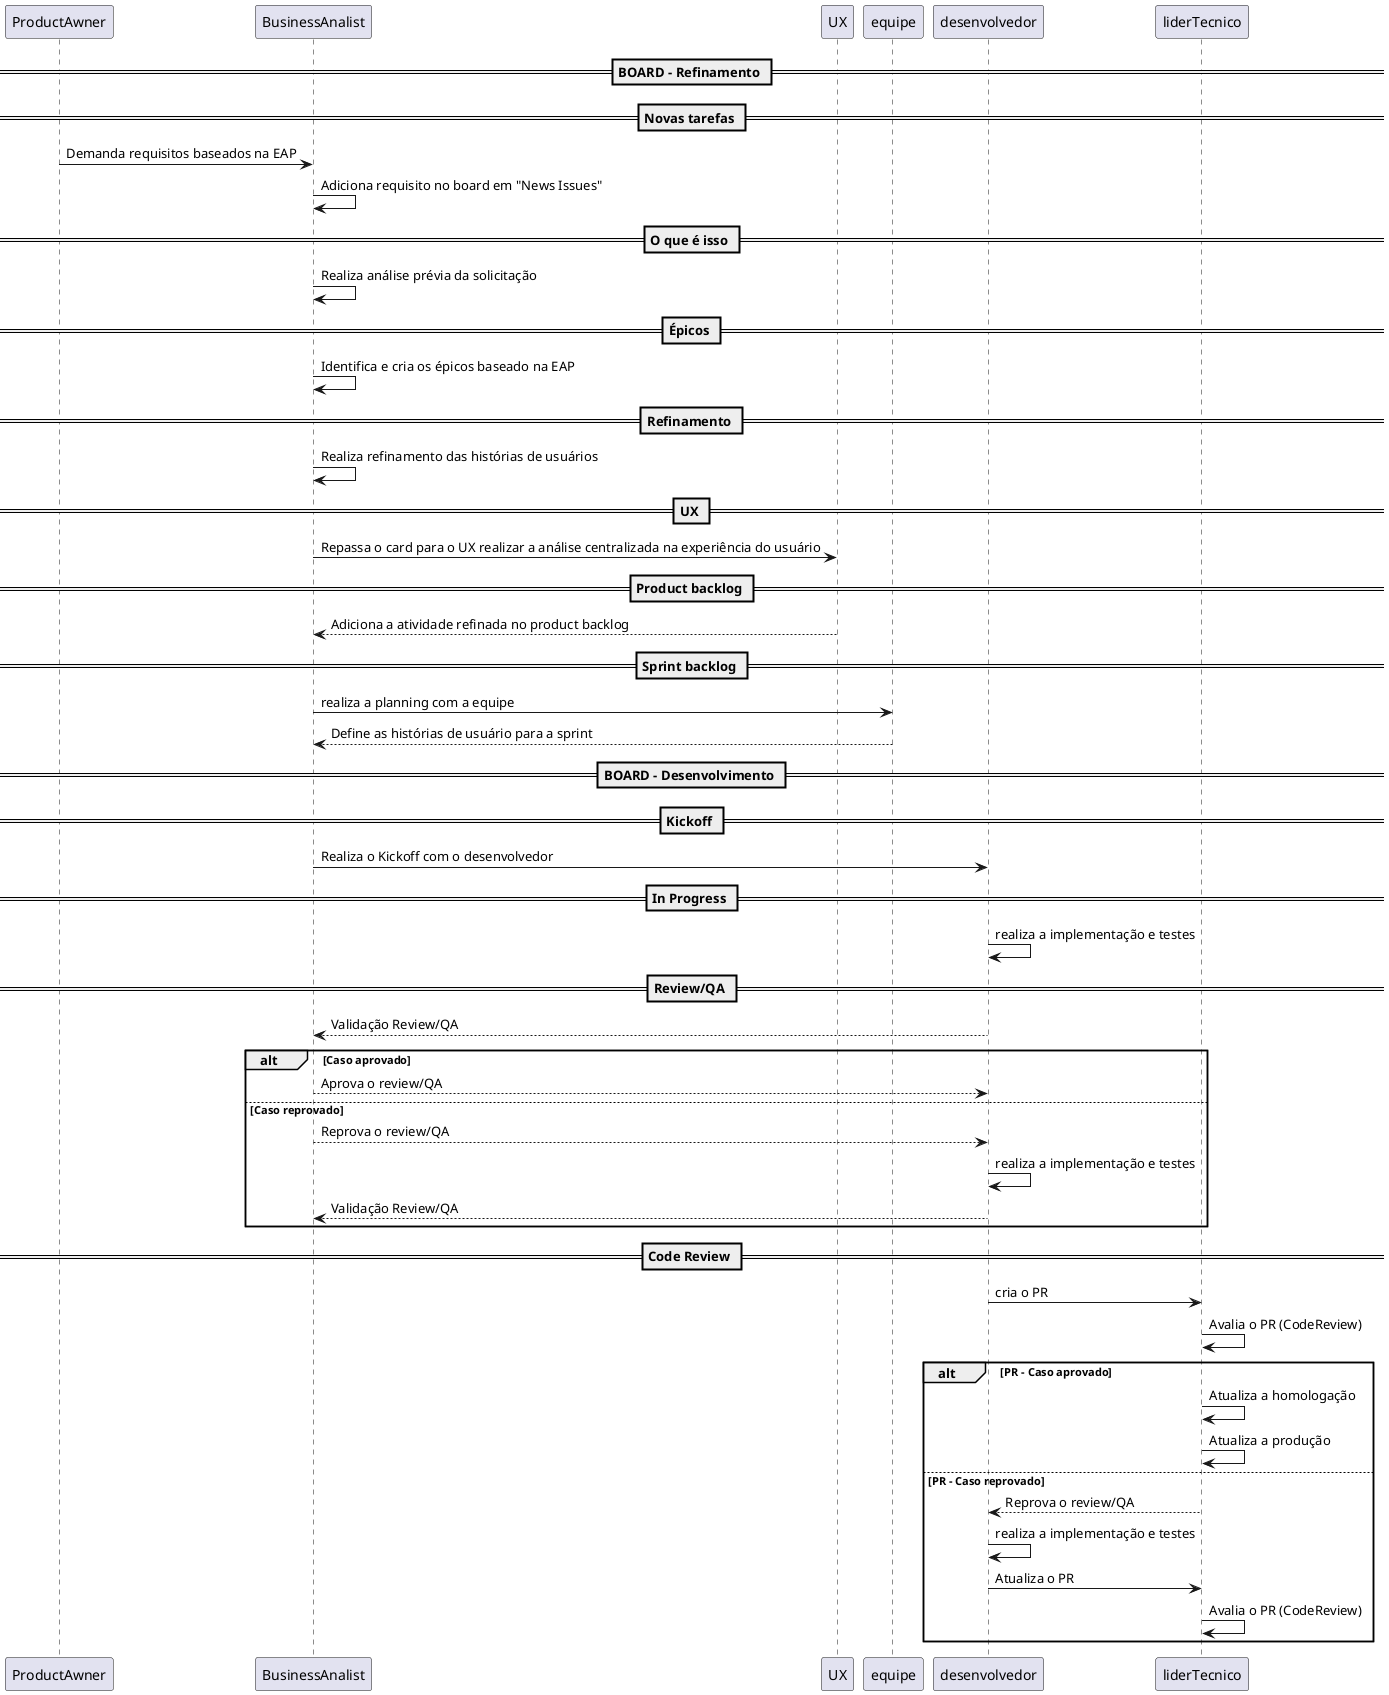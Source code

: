 @startuml

==  BOARD - Refinamento ==
== Novas tarefas ==
ProductAwner -> BusinessAnalist: Demanda requisitos baseados na EAP
BusinessAnalist -> BusinessAnalist: Adiciona requisito no board em "News Issues"
== O que é isso == 
BusinessAnalist -> BusinessAnalist: Realiza análise prévia da solicitação 
== Épicos ==
BusinessAnalist -> BusinessAnalist: Identifica e cria os épicos baseado na EAP
== Refinamento ==
BusinessAnalist -> BusinessAnalist: Realiza refinamento das histórias de usuários
== UX ==
BusinessAnalist -> UX: Repassa o card para o UX realizar a análise centralizada na experiência do usuário
== Product backlog ==
UX --> BusinessAnalist: Adiciona a atividade refinada no product backlog
== Sprint backlog ==
BusinessAnalist -> equipe: realiza a planning com a equipe
equipe --> BusinessAnalist: Define as histórias de usuário para a sprint
== BOARD - Desenvolvimento ==
== Kickoff ==
BusinessAnalist -> desenvolvedor: Realiza o Kickoff com o desenvolvedor
== In Progress ==
desenvolvedor -> desenvolvedor: realiza a implementação e testes
== Review/QA ==
desenvolvedor --> BusinessAnalist: Validação Review/QA
alt Caso aprovado
 BusinessAnalist --> desenvolvedor: Aprova o review/QA
else Caso reprovado
 BusinessAnalist --> desenvolvedor: Reprova o review/QA
 desenvolvedor -> desenvolvedor: realiza a implementação e testes 
 desenvolvedor --> BusinessAnalist: Validação Review/QA
end
== Code Review ==
desenvolvedor -> liderTecnico: cria o PR
liderTecnico -> liderTecnico: Avalia o PR (CodeReview)
alt PR - Caso aprovado
  liderTecnico -> liderTecnico: Atualiza a homologação
  liderTecnico -> liderTecnico: Atualiza a produção
else PR - Caso reprovado
 liderTecnico --> desenvolvedor: Reprova o review/QA
 desenvolvedor -> desenvolvedor: realiza a implementação e testes 
 desenvolvedor -> liderTecnico: Atualiza o PR
 liderTecnico -> liderTecnico: Avalia o PR (CodeReview)
end


@enduml